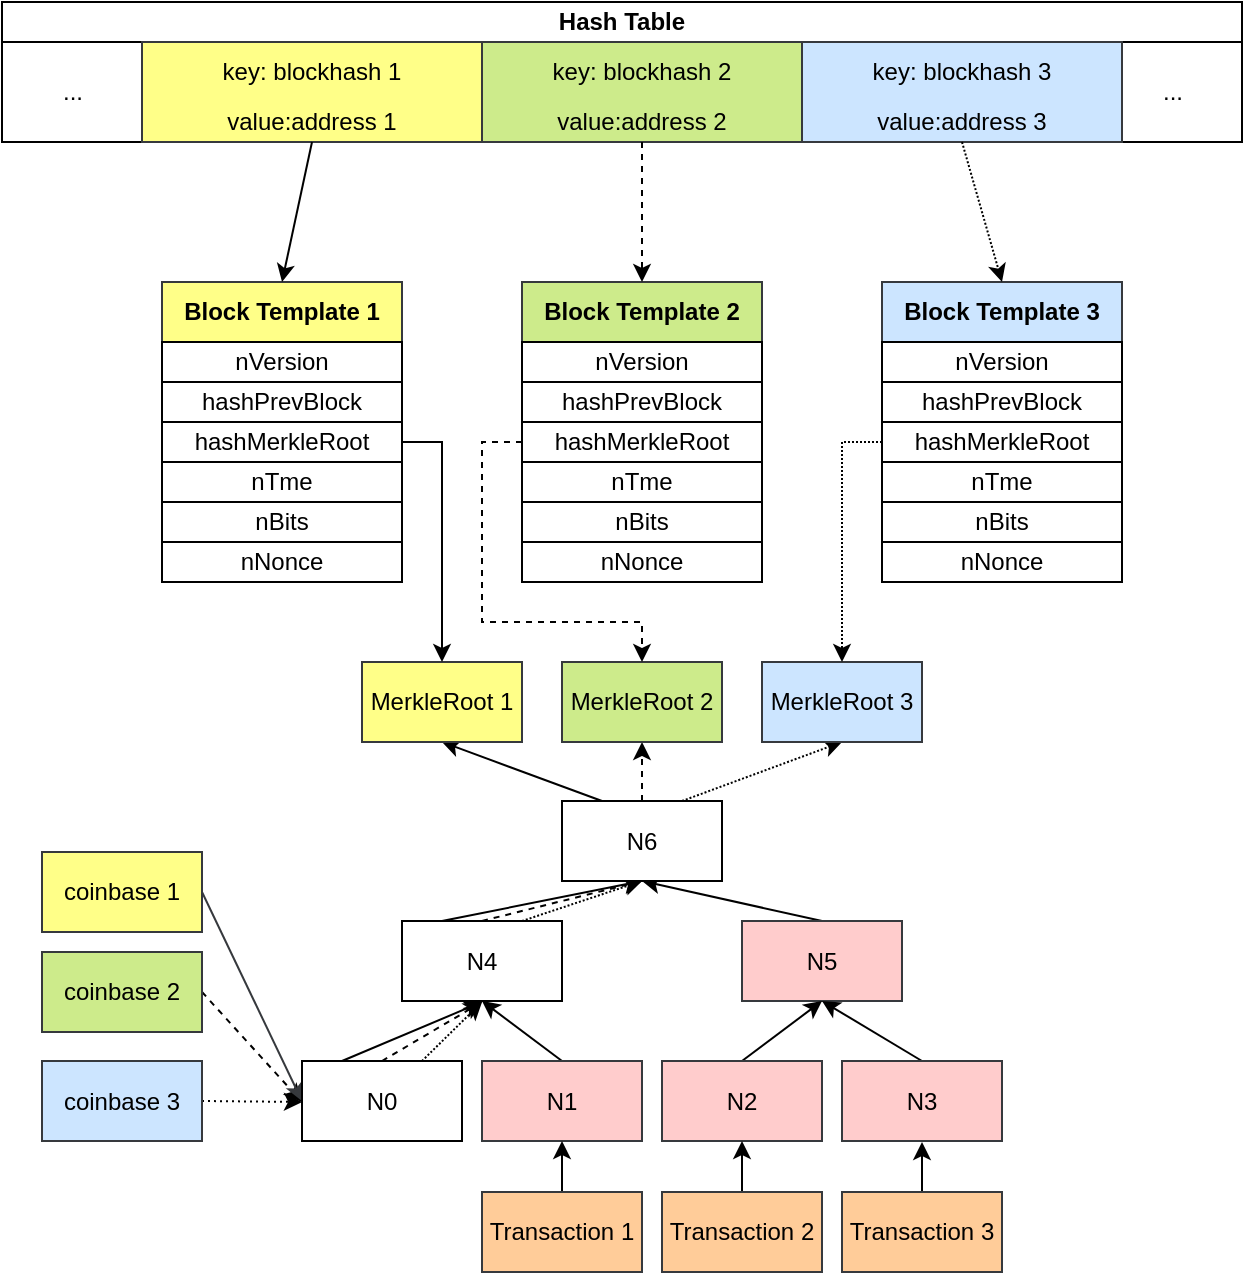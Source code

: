 <mxfile version="21.6.9" type="github">
  <diagram name="第 1 页" id="zXcJVCyWCi9XS64Yp-L6">
    <mxGraphModel dx="1050" dy="594" grid="1" gridSize="10" guides="1" tooltips="1" connect="1" arrows="1" fold="1" page="1" pageScale="1" pageWidth="827" pageHeight="1169" math="0" shadow="0">
      <root>
        <mxCell id="0" />
        <mxCell id="1" parent="0" />
        <mxCell id="F0sHdKxu4SbobxZtZrkB-1" value="&lt;b&gt;Hash Table&lt;/b&gt;" style="whiteSpace=wrap;html=1;" parent="1" vertex="1">
          <mxGeometry x="200" y="80" width="620" height="20" as="geometry" />
        </mxCell>
        <mxCell id="F0sHdKxu4SbobxZtZrkB-16" style="edgeStyle=none;rounded=0;orthogonalLoop=1;jettySize=auto;html=1;exitX=0.5;exitY=0;exitDx=0;exitDy=0;" parent="1" source="F0sHdKxu4SbobxZtZrkB-3" edge="1">
          <mxGeometry relative="1" as="geometry">
            <mxPoint x="440" y="579.5" as="targetPoint" />
          </mxGeometry>
        </mxCell>
        <mxCell id="F0sHdKxu4SbobxZtZrkB-3" value="N1" style="whiteSpace=wrap;html=1;fillColor=#ffcccc;strokeColor=#36393d;" parent="1" vertex="1">
          <mxGeometry x="440" y="609.5" width="80" height="40" as="geometry" />
        </mxCell>
        <mxCell id="F0sHdKxu4SbobxZtZrkB-21" style="edgeStyle=none;rounded=0;orthogonalLoop=1;jettySize=auto;html=1;exitX=0.5;exitY=0;exitDx=0;exitDy=0;" parent="1" source="F0sHdKxu4SbobxZtZrkB-6" edge="1">
          <mxGeometry relative="1" as="geometry">
            <mxPoint x="520" y="519.5" as="targetPoint" />
          </mxGeometry>
        </mxCell>
        <mxCell id="F0sHdKxu4SbobxZtZrkB-6" value="N5" style="whiteSpace=wrap;html=1;fillColor=#ffcccc;strokeColor=#36393d;" parent="1" vertex="1">
          <mxGeometry x="570" y="539.5" width="80" height="40" as="geometry" />
        </mxCell>
        <mxCell id="F0sHdKxu4SbobxZtZrkB-29" style="edgeStyle=none;rounded=0;orthogonalLoop=1;jettySize=auto;html=1;exitX=1;exitY=0.5;exitDx=0;exitDy=0;dashed=1;" parent="1" source="F0sHdKxu4SbobxZtZrkB-8" edge="1">
          <mxGeometry relative="1" as="geometry">
            <mxPoint x="350" y="630" as="targetPoint" />
          </mxGeometry>
        </mxCell>
        <mxCell id="F0sHdKxu4SbobxZtZrkB-8" value="coinbase 2" style="whiteSpace=wrap;html=1;fillColor=#cdeb8b;strokeColor=#36393d;" parent="1" vertex="1">
          <mxGeometry x="220" y="555" width="80" height="40" as="geometry" />
        </mxCell>
        <mxCell id="F0sHdKxu4SbobxZtZrkB-12" style="edgeStyle=none;rounded=0;orthogonalLoop=1;jettySize=auto;html=1;exitX=0.5;exitY=0;exitDx=0;exitDy=0;entryX=0.5;entryY=1;entryDx=0;entryDy=0;" parent="1" source="F0sHdKxu4SbobxZtZrkB-9" target="F0sHdKxu4SbobxZtZrkB-6" edge="1">
          <mxGeometry relative="1" as="geometry" />
        </mxCell>
        <mxCell id="F0sHdKxu4SbobxZtZrkB-9" value="N2" style="whiteSpace=wrap;html=1;fillColor=#ffcccc;strokeColor=#36393d;" parent="1" vertex="1">
          <mxGeometry x="530" y="609.5" width="80" height="40" as="geometry" />
        </mxCell>
        <mxCell id="F0sHdKxu4SbobxZtZrkB-13" style="edgeStyle=none;rounded=0;orthogonalLoop=1;jettySize=auto;html=1;exitX=0.5;exitY=0;exitDx=0;exitDy=0;" parent="1" source="F0sHdKxu4SbobxZtZrkB-10" edge="1">
          <mxGeometry relative="1" as="geometry">
            <mxPoint x="610" y="579.5" as="targetPoint" />
          </mxGeometry>
        </mxCell>
        <mxCell id="F0sHdKxu4SbobxZtZrkB-10" value="N3" style="whiteSpace=wrap;html=1;fillColor=#ffcccc;strokeColor=#36393d;" parent="1" vertex="1">
          <mxGeometry x="620" y="609.5" width="80" height="40" as="geometry" />
        </mxCell>
        <mxCell id="F0sHdKxu4SbobxZtZrkB-20" style="edgeStyle=none;rounded=0;orthogonalLoop=1;jettySize=auto;html=1;exitX=0.5;exitY=0;exitDx=0;exitDy=0;entryX=0.5;entryY=1;entryDx=0;entryDy=0;dashed=1;" parent="1" source="F0sHdKxu4SbobxZtZrkB-14" target="F0sHdKxu4SbobxZtZrkB-17" edge="1">
          <mxGeometry relative="1" as="geometry" />
        </mxCell>
        <mxCell id="F0sHdKxu4SbobxZtZrkB-37" style="edgeStyle=none;rounded=0;orthogonalLoop=1;jettySize=auto;html=1;exitX=0.25;exitY=0;exitDx=0;exitDy=0;entryX=0.5;entryY=1;entryDx=0;entryDy=0;" parent="1" source="F0sHdKxu4SbobxZtZrkB-14" target="F0sHdKxu4SbobxZtZrkB-17" edge="1">
          <mxGeometry relative="1" as="geometry" />
        </mxCell>
        <mxCell id="F0sHdKxu4SbobxZtZrkB-38" style="edgeStyle=none;rounded=0;orthogonalLoop=1;jettySize=auto;html=1;exitX=0.75;exitY=0;exitDx=0;exitDy=0;entryX=0.5;entryY=1;entryDx=0;entryDy=0;dashed=1;dashPattern=1 1;" parent="1" source="F0sHdKxu4SbobxZtZrkB-14" target="F0sHdKxu4SbobxZtZrkB-17" edge="1">
          <mxGeometry relative="1" as="geometry" />
        </mxCell>
        <mxCell id="F0sHdKxu4SbobxZtZrkB-14" value="N4" style="whiteSpace=wrap;html=1;" parent="1" vertex="1">
          <mxGeometry x="400" y="539.5" width="80" height="40" as="geometry" />
        </mxCell>
        <mxCell id="F0sHdKxu4SbobxZtZrkB-44" style="edgeStyle=none;rounded=0;orthogonalLoop=1;jettySize=auto;html=1;exitX=0.25;exitY=0;exitDx=0;exitDy=0;entryX=0.5;entryY=1;entryDx=0;entryDy=0;" parent="1" source="F0sHdKxu4SbobxZtZrkB-17" target="F0sHdKxu4SbobxZtZrkB-41" edge="1">
          <mxGeometry relative="1" as="geometry" />
        </mxCell>
        <mxCell id="F0sHdKxu4SbobxZtZrkB-45" style="edgeStyle=none;rounded=0;orthogonalLoop=1;jettySize=auto;html=1;exitX=0.5;exitY=0;exitDx=0;exitDy=0;entryX=0.5;entryY=1;entryDx=0;entryDy=0;dashed=1;" parent="1" source="F0sHdKxu4SbobxZtZrkB-17" target="F0sHdKxu4SbobxZtZrkB-42" edge="1">
          <mxGeometry relative="1" as="geometry" />
        </mxCell>
        <mxCell id="F0sHdKxu4SbobxZtZrkB-46" style="edgeStyle=none;rounded=0;orthogonalLoop=1;jettySize=auto;html=1;exitX=0.75;exitY=0;exitDx=0;exitDy=0;entryX=0.5;entryY=1;entryDx=0;entryDy=0;dashed=1;dashPattern=1 1;" parent="1" source="F0sHdKxu4SbobxZtZrkB-17" target="F0sHdKxu4SbobxZtZrkB-43" edge="1">
          <mxGeometry relative="1" as="geometry" />
        </mxCell>
        <mxCell id="F0sHdKxu4SbobxZtZrkB-17" value="N6" style="whiteSpace=wrap;html=1;" parent="1" vertex="1">
          <mxGeometry x="480" y="479.5" width="80" height="40" as="geometry" />
        </mxCell>
        <mxCell id="F0sHdKxu4SbobxZtZrkB-28" style="edgeStyle=none;rounded=0;orthogonalLoop=1;jettySize=auto;html=1;exitX=1;exitY=0.5;exitDx=0;exitDy=0;entryX=0;entryY=0.5;entryDx=0;entryDy=0;fillColor=#ffff88;strokeColor=#36393d;" parent="1" source="F0sHdKxu4SbobxZtZrkB-22" target="F0sHdKxu4SbobxZtZrkB-27" edge="1">
          <mxGeometry relative="1" as="geometry" />
        </mxCell>
        <mxCell id="F0sHdKxu4SbobxZtZrkB-22" value="coinbase 1" style="whiteSpace=wrap;html=1;fillColor=#ffff88;strokeColor=#36393d;" parent="1" vertex="1">
          <mxGeometry x="220" y="505" width="80" height="40" as="geometry" />
        </mxCell>
        <mxCell id="F0sHdKxu4SbobxZtZrkB-30" style="edgeStyle=none;rounded=0;orthogonalLoop=1;jettySize=auto;html=1;exitX=1;exitY=0.5;exitDx=0;exitDy=0;dashed=1;dashPattern=1 2;" parent="1" source="F0sHdKxu4SbobxZtZrkB-23" edge="1">
          <mxGeometry relative="1" as="geometry">
            <mxPoint x="350" y="630" as="targetPoint" />
          </mxGeometry>
        </mxCell>
        <mxCell id="F0sHdKxu4SbobxZtZrkB-23" value="coinbase 3" style="whiteSpace=wrap;html=1;fillColor=#cce5ff;strokeColor=#36393d;" parent="1" vertex="1">
          <mxGeometry x="220" y="609.5" width="80" height="40" as="geometry" />
        </mxCell>
        <mxCell id="F0sHdKxu4SbobxZtZrkB-34" style="edgeStyle=none;rounded=0;orthogonalLoop=1;jettySize=auto;html=1;exitX=0.25;exitY=0;exitDx=0;exitDy=0;" parent="1" source="F0sHdKxu4SbobxZtZrkB-27" edge="1">
          <mxGeometry relative="1" as="geometry">
            <mxPoint x="440" y="580" as="targetPoint" />
          </mxGeometry>
        </mxCell>
        <mxCell id="F0sHdKxu4SbobxZtZrkB-35" style="edgeStyle=none;rounded=0;orthogonalLoop=1;jettySize=auto;html=1;exitX=0.5;exitY=0;exitDx=0;exitDy=0;dashed=1;" parent="1" source="F0sHdKxu4SbobxZtZrkB-27" edge="1">
          <mxGeometry relative="1" as="geometry">
            <mxPoint x="440" y="580" as="targetPoint" />
          </mxGeometry>
        </mxCell>
        <mxCell id="F0sHdKxu4SbobxZtZrkB-36" style="edgeStyle=none;rounded=0;orthogonalLoop=1;jettySize=auto;html=1;exitX=0.75;exitY=0;exitDx=0;exitDy=0;dashed=1;dashPattern=1 1;" parent="1" source="F0sHdKxu4SbobxZtZrkB-27" edge="1">
          <mxGeometry relative="1" as="geometry">
            <mxPoint x="440" y="580" as="targetPoint" />
          </mxGeometry>
        </mxCell>
        <mxCell id="F0sHdKxu4SbobxZtZrkB-27" value="N0" style="whiteSpace=wrap;html=1;" parent="1" vertex="1">
          <mxGeometry x="350" y="609.5" width="80" height="40" as="geometry" />
        </mxCell>
        <mxCell id="F0sHdKxu4SbobxZtZrkB-41" value="MerkleRoot 1" style="whiteSpace=wrap;html=1;fillColor=#ffff88;strokeColor=#36393d;" parent="1" vertex="1">
          <mxGeometry x="380" y="410" width="80" height="40" as="geometry" />
        </mxCell>
        <mxCell id="F0sHdKxu4SbobxZtZrkB-42" value="MerkleRoot 2" style="whiteSpace=wrap;html=1;fillColor=#cdeb8b;strokeColor=#36393d;" parent="1" vertex="1">
          <mxGeometry x="480" y="410" width="80" height="40" as="geometry" />
        </mxCell>
        <mxCell id="F0sHdKxu4SbobxZtZrkB-43" value="MerkleRoot 3" style="whiteSpace=wrap;html=1;fillColor=#cce5ff;strokeColor=#36393d;" parent="1" vertex="1">
          <mxGeometry x="580" y="410" width="80" height="40" as="geometry" />
        </mxCell>
        <mxCell id="F0sHdKxu4SbobxZtZrkB-52" style="edgeStyle=none;rounded=0;orthogonalLoop=1;jettySize=auto;html=1;exitX=0.5;exitY=0;exitDx=0;exitDy=0;entryX=0.5;entryY=1;entryDx=0;entryDy=0;" parent="1" source="F0sHdKxu4SbobxZtZrkB-48" target="F0sHdKxu4SbobxZtZrkB-9" edge="1">
          <mxGeometry relative="1" as="geometry" />
        </mxCell>
        <mxCell id="F0sHdKxu4SbobxZtZrkB-48" value="Transaction 2" style="whiteSpace=wrap;html=1;fillColor=#ffcc99;strokeColor=#36393d;" parent="1" vertex="1">
          <mxGeometry x="530" y="675" width="80" height="40" as="geometry" />
        </mxCell>
        <mxCell id="F0sHdKxu4SbobxZtZrkB-53" style="edgeStyle=none;rounded=0;orthogonalLoop=1;jettySize=auto;html=1;exitX=0.5;exitY=0;exitDx=0;exitDy=0;" parent="1" source="F0sHdKxu4SbobxZtZrkB-49" edge="1">
          <mxGeometry relative="1" as="geometry">
            <mxPoint x="660" y="650" as="targetPoint" />
          </mxGeometry>
        </mxCell>
        <mxCell id="F0sHdKxu4SbobxZtZrkB-49" value="Transaction 3" style="whiteSpace=wrap;html=1;fillColor=#ffcc99;strokeColor=#36393d;" parent="1" vertex="1">
          <mxGeometry x="620" y="675" width="80" height="40" as="geometry" />
        </mxCell>
        <mxCell id="F0sHdKxu4SbobxZtZrkB-51" style="edgeStyle=none;rounded=0;orthogonalLoop=1;jettySize=auto;html=1;exitX=0.5;exitY=0;exitDx=0;exitDy=0;entryX=0.5;entryY=1;entryDx=0;entryDy=0;" parent="1" source="F0sHdKxu4SbobxZtZrkB-50" target="F0sHdKxu4SbobxZtZrkB-3" edge="1">
          <mxGeometry relative="1" as="geometry" />
        </mxCell>
        <mxCell id="F0sHdKxu4SbobxZtZrkB-50" value="Transaction 1" style="whiteSpace=wrap;html=1;fillColor=#ffcc99;strokeColor=#36393d;" parent="1" vertex="1">
          <mxGeometry x="440" y="675" width="80" height="40" as="geometry" />
        </mxCell>
        <mxCell id="F0sHdKxu4SbobxZtZrkB-55" value="&lt;b&gt;Block Template 1&lt;/b&gt;" style="whiteSpace=wrap;html=1;fillColor=#ffff88;strokeColor=#36393d;" parent="1" vertex="1">
          <mxGeometry x="280" y="220" width="120" height="30" as="geometry" />
        </mxCell>
        <mxCell id="F0sHdKxu4SbobxZtZrkB-57" value="" style="whiteSpace=wrap;html=1;" parent="1" vertex="1">
          <mxGeometry x="280" y="250" width="120" height="120" as="geometry" />
        </mxCell>
        <mxCell id="F0sHdKxu4SbobxZtZrkB-58" value="nVersion" style="whiteSpace=wrap;html=1;" parent="1" vertex="1">
          <mxGeometry x="280" y="250" width="120" height="20" as="geometry" />
        </mxCell>
        <mxCell id="F0sHdKxu4SbobxZtZrkB-59" value="hashPrevBlock" style="whiteSpace=wrap;html=1;" parent="1" vertex="1">
          <mxGeometry x="280" y="270" width="120" height="20" as="geometry" />
        </mxCell>
        <mxCell id="F0sHdKxu4SbobxZtZrkB-60" value="nTme" style="whiteSpace=wrap;html=1;" parent="1" vertex="1">
          <mxGeometry x="280" y="310" width="120" height="20" as="geometry" />
        </mxCell>
        <mxCell id="F0sHdKxu4SbobxZtZrkB-61" value="nBits" style="whiteSpace=wrap;html=1;" parent="1" vertex="1">
          <mxGeometry x="280" y="330" width="120" height="20" as="geometry" />
        </mxCell>
        <mxCell id="F0sHdKxu4SbobxZtZrkB-81" style="edgeStyle=orthogonalEdgeStyle;rounded=0;orthogonalLoop=1;jettySize=auto;html=1;exitX=1;exitY=0.5;exitDx=0;exitDy=0;entryX=0.5;entryY=0;entryDx=0;entryDy=0;" parent="1" source="F0sHdKxu4SbobxZtZrkB-63" target="F0sHdKxu4SbobxZtZrkB-41" edge="1">
          <mxGeometry relative="1" as="geometry" />
        </mxCell>
        <mxCell id="F0sHdKxu4SbobxZtZrkB-62" value="nNonce" style="whiteSpace=wrap;html=1;" parent="1" vertex="1">
          <mxGeometry x="280" y="350" width="120" height="20" as="geometry" />
        </mxCell>
        <mxCell id="F0sHdKxu4SbobxZtZrkB-63" value="hashMerkleRoot" style="whiteSpace=wrap;html=1;" parent="1" vertex="1">
          <mxGeometry x="280" y="290" width="120" height="20" as="geometry" />
        </mxCell>
        <mxCell id="F0sHdKxu4SbobxZtZrkB-65" value="&lt;b&gt;Block Template 2&lt;/b&gt;" style="whiteSpace=wrap;html=1;fillColor=#cdeb8b;strokeColor=#36393d;" parent="1" vertex="1">
          <mxGeometry x="460" y="220" width="120" height="30" as="geometry" />
        </mxCell>
        <mxCell id="F0sHdKxu4SbobxZtZrkB-66" value="" style="whiteSpace=wrap;html=1;" parent="1" vertex="1">
          <mxGeometry x="460" y="250" width="120" height="120" as="geometry" />
        </mxCell>
        <mxCell id="F0sHdKxu4SbobxZtZrkB-67" value="nVersion" style="whiteSpace=wrap;html=1;" parent="1" vertex="1">
          <mxGeometry x="460" y="250" width="120" height="20" as="geometry" />
        </mxCell>
        <mxCell id="F0sHdKxu4SbobxZtZrkB-68" value="hashPrevBlock" style="whiteSpace=wrap;html=1;" parent="1" vertex="1">
          <mxGeometry x="460" y="270" width="120" height="20" as="geometry" />
        </mxCell>
        <mxCell id="F0sHdKxu4SbobxZtZrkB-69" value="nTme" style="whiteSpace=wrap;html=1;" parent="1" vertex="1">
          <mxGeometry x="460" y="310" width="120" height="20" as="geometry" />
        </mxCell>
        <mxCell id="F0sHdKxu4SbobxZtZrkB-70" value="nBits" style="whiteSpace=wrap;html=1;" parent="1" vertex="1">
          <mxGeometry x="460" y="330" width="120" height="20" as="geometry" />
        </mxCell>
        <mxCell id="F0sHdKxu4SbobxZtZrkB-82" style="edgeStyle=orthogonalEdgeStyle;rounded=0;orthogonalLoop=1;jettySize=auto;html=1;exitX=0;exitY=0.5;exitDx=0;exitDy=0;entryX=0.5;entryY=0;entryDx=0;entryDy=0;dashed=1;" parent="1" source="F0sHdKxu4SbobxZtZrkB-72" target="F0sHdKxu4SbobxZtZrkB-42" edge="1">
          <mxGeometry relative="1" as="geometry">
            <Array as="points">
              <mxPoint x="440" y="300" />
              <mxPoint x="440" y="390" />
              <mxPoint x="520" y="390" />
            </Array>
          </mxGeometry>
        </mxCell>
        <mxCell id="F0sHdKxu4SbobxZtZrkB-71" value="nNonce" style="whiteSpace=wrap;html=1;" parent="1" vertex="1">
          <mxGeometry x="460" y="350" width="120" height="20" as="geometry" />
        </mxCell>
        <mxCell id="F0sHdKxu4SbobxZtZrkB-72" value="hashMerkleRoot" style="whiteSpace=wrap;html=1;" parent="1" vertex="1">
          <mxGeometry x="460" y="290" width="120" height="20" as="geometry" />
        </mxCell>
        <mxCell id="F0sHdKxu4SbobxZtZrkB-73" value="&lt;b&gt;Block Template 3&lt;/b&gt;" style="whiteSpace=wrap;html=1;fillColor=#cce5ff;strokeColor=#36393d;" parent="1" vertex="1">
          <mxGeometry x="640" y="220" width="120" height="30" as="geometry" />
        </mxCell>
        <mxCell id="F0sHdKxu4SbobxZtZrkB-74" value="" style="whiteSpace=wrap;html=1;" parent="1" vertex="1">
          <mxGeometry x="640" y="250" width="120" height="120" as="geometry" />
        </mxCell>
        <mxCell id="F0sHdKxu4SbobxZtZrkB-75" value="nVersion" style="whiteSpace=wrap;html=1;" parent="1" vertex="1">
          <mxGeometry x="640" y="250" width="120" height="20" as="geometry" />
        </mxCell>
        <mxCell id="F0sHdKxu4SbobxZtZrkB-76" value="hashPrevBlock" style="whiteSpace=wrap;html=1;" parent="1" vertex="1">
          <mxGeometry x="640" y="270" width="120" height="20" as="geometry" />
        </mxCell>
        <mxCell id="F0sHdKxu4SbobxZtZrkB-77" value="nTme" style="whiteSpace=wrap;html=1;" parent="1" vertex="1">
          <mxGeometry x="640" y="310" width="120" height="20" as="geometry" />
        </mxCell>
        <mxCell id="F0sHdKxu4SbobxZtZrkB-78" value="nBits" style="whiteSpace=wrap;html=1;" parent="1" vertex="1">
          <mxGeometry x="640" y="330" width="120" height="20" as="geometry" />
        </mxCell>
        <mxCell id="F0sHdKxu4SbobxZtZrkB-83" style="edgeStyle=orthogonalEdgeStyle;rounded=0;orthogonalLoop=1;jettySize=auto;html=1;exitX=0;exitY=0.5;exitDx=0;exitDy=0;entryX=0.5;entryY=0;entryDx=0;entryDy=0;dashed=1;dashPattern=1 1;" parent="1" source="F0sHdKxu4SbobxZtZrkB-80" target="F0sHdKxu4SbobxZtZrkB-43" edge="1">
          <mxGeometry relative="1" as="geometry" />
        </mxCell>
        <mxCell id="F0sHdKxu4SbobxZtZrkB-79" value="nNonce" style="whiteSpace=wrap;html=1;" parent="1" vertex="1">
          <mxGeometry x="640" y="350" width="120" height="20" as="geometry" />
        </mxCell>
        <mxCell id="F0sHdKxu4SbobxZtZrkB-80" value="hashMerkleRoot" style="whiteSpace=wrap;html=1;" parent="1" vertex="1">
          <mxGeometry x="640" y="290" width="120" height="20" as="geometry" />
        </mxCell>
        <mxCell id="F0sHdKxu4SbobxZtZrkB-86" value="" style="whiteSpace=wrap;html=1;" parent="1" vertex="1">
          <mxGeometry x="200" y="100" width="620" height="50" as="geometry" />
        </mxCell>
        <mxCell id="F0sHdKxu4SbobxZtZrkB-87" value="" style="whiteSpace=wrap;html=1;fillColor=#ffff88;strokeColor=#36393d;" parent="1" vertex="1">
          <mxGeometry x="270" y="100" width="170" height="50" as="geometry" />
        </mxCell>
        <mxCell id="F0sHdKxu4SbobxZtZrkB-88" value="" style="whiteSpace=wrap;html=1;fillColor=#cdeb8b;strokeColor=#36393d;" parent="1" vertex="1">
          <mxGeometry x="440" y="100" width="160" height="50" as="geometry" />
        </mxCell>
        <mxCell id="F0sHdKxu4SbobxZtZrkB-89" value="" style="whiteSpace=wrap;html=1;fillColor=#cce5ff;strokeColor=#36393d;" parent="1" vertex="1">
          <mxGeometry x="600" y="100" width="160" height="50" as="geometry" />
        </mxCell>
        <mxCell id="F0sHdKxu4SbobxZtZrkB-90" value="key: blockhash 1" style="whiteSpace=wrap;html=1;fillColor=none;strokeColor=none;" parent="1" vertex="1">
          <mxGeometry x="270" y="100" width="170" height="30" as="geometry" />
        </mxCell>
        <mxCell id="F0sHdKxu4SbobxZtZrkB-101" style="edgeStyle=none;rounded=0;orthogonalLoop=1;jettySize=auto;html=1;exitX=0.5;exitY=1;exitDx=0;exitDy=0;entryX=0.5;entryY=0;entryDx=0;entryDy=0;" parent="1" source="F0sHdKxu4SbobxZtZrkB-91" target="F0sHdKxu4SbobxZtZrkB-55" edge="1">
          <mxGeometry relative="1" as="geometry" />
        </mxCell>
        <mxCell id="F0sHdKxu4SbobxZtZrkB-91" value="value:address 1" style="whiteSpace=wrap;html=1;fillColor=none;strokeColor=none;" parent="1" vertex="1">
          <mxGeometry x="270" y="130" width="170" height="20" as="geometry" />
        </mxCell>
        <mxCell id="F0sHdKxu4SbobxZtZrkB-93" value="key: blockhash 2" style="whiteSpace=wrap;html=1;fillColor=none;strokeColor=none;" parent="1" vertex="1">
          <mxGeometry x="440" y="100" width="160" height="30" as="geometry" />
        </mxCell>
        <mxCell id="F0sHdKxu4SbobxZtZrkB-102" style="edgeStyle=none;rounded=0;orthogonalLoop=1;jettySize=auto;html=1;exitX=0.5;exitY=1;exitDx=0;exitDy=0;entryX=0.5;entryY=0;entryDx=0;entryDy=0;dashed=1;" parent="1" source="F0sHdKxu4SbobxZtZrkB-94" target="F0sHdKxu4SbobxZtZrkB-65" edge="1">
          <mxGeometry relative="1" as="geometry" />
        </mxCell>
        <mxCell id="F0sHdKxu4SbobxZtZrkB-94" value="value:address 2" style="whiteSpace=wrap;html=1;fillColor=none;strokeColor=none;" parent="1" vertex="1">
          <mxGeometry x="440" y="130" width="160" height="20" as="geometry" />
        </mxCell>
        <mxCell id="F0sHdKxu4SbobxZtZrkB-95" value="key: blockhash 3" style="whiteSpace=wrap;html=1;fillColor=none;strokeColor=none;" parent="1" vertex="1">
          <mxGeometry x="600" y="100" width="160" height="30" as="geometry" />
        </mxCell>
        <mxCell id="F0sHdKxu4SbobxZtZrkB-103" style="edgeStyle=none;rounded=0;orthogonalLoop=1;jettySize=auto;html=1;exitX=0.5;exitY=1;exitDx=0;exitDy=0;entryX=0.5;entryY=0;entryDx=0;entryDy=0;dashed=1;dashPattern=1 1;" parent="1" source="F0sHdKxu4SbobxZtZrkB-96" target="F0sHdKxu4SbobxZtZrkB-73" edge="1">
          <mxGeometry relative="1" as="geometry" />
        </mxCell>
        <mxCell id="F0sHdKxu4SbobxZtZrkB-96" value="value:address 3" style="whiteSpace=wrap;html=1;fillColor=none;strokeColor=none;" parent="1" vertex="1">
          <mxGeometry x="600" y="130" width="160" height="20" as="geometry" />
        </mxCell>
        <mxCell id="F0sHdKxu4SbobxZtZrkB-98" value="..." style="text;html=1;align=center;verticalAlign=middle;resizable=0;points=[];autosize=1;strokeColor=none;fillColor=none;" parent="1" vertex="1">
          <mxGeometry x="220" y="110" width="30" height="30" as="geometry" />
        </mxCell>
        <mxCell id="F0sHdKxu4SbobxZtZrkB-100" value="..." style="text;html=1;align=center;verticalAlign=middle;resizable=0;points=[];autosize=1;strokeColor=none;fillColor=none;" parent="1" vertex="1">
          <mxGeometry x="770" y="110" width="30" height="30" as="geometry" />
        </mxCell>
      </root>
    </mxGraphModel>
  </diagram>
</mxfile>
